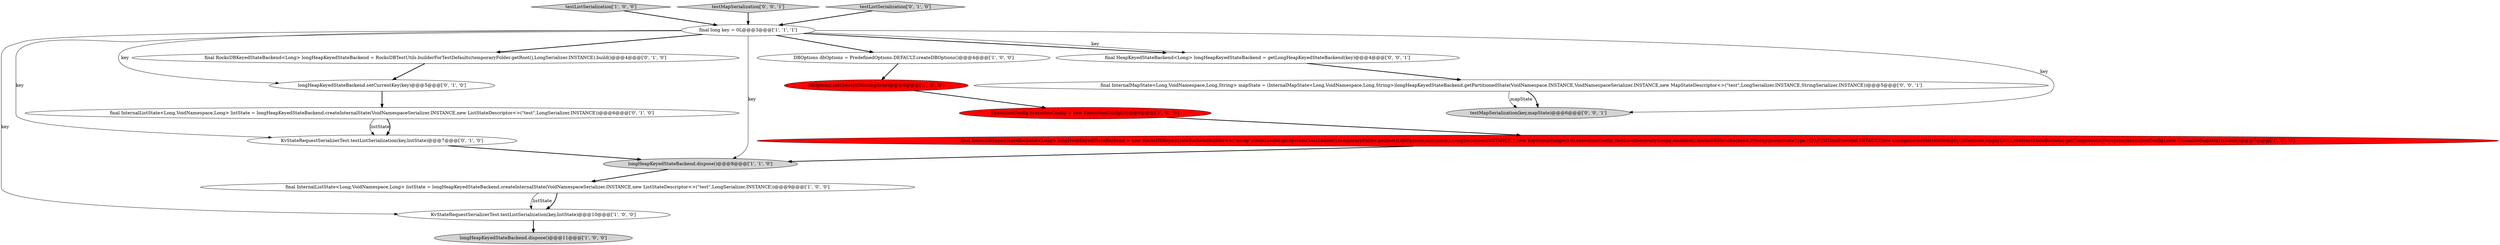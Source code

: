 digraph {
4 [style = filled, label = "KvStateRequestSerializerTest.testListSerialization(key,listState)@@@10@@@['1', '0', '0']", fillcolor = white, shape = ellipse image = "AAA0AAABBB1BBB"];
5 [style = filled, label = "testListSerialization['1', '0', '0']", fillcolor = lightgray, shape = diamond image = "AAA0AAABBB1BBB"];
14 [style = filled, label = "final InternalListState<Long,VoidNamespace,Long> listState = longHeapKeyedStateBackend.createInternalState(VoidNamespaceSerializer.INSTANCE,new ListStateDescriptor<>(\"test\",LongSerializer.INSTANCE))@@@6@@@['0', '1', '0']", fillcolor = white, shape = ellipse image = "AAA0AAABBB2BBB"];
12 [style = filled, label = "longHeapKeyedStateBackend.setCurrentKey(key)@@@5@@@['0', '1', '0']", fillcolor = white, shape = ellipse image = "AAA0AAABBB2BBB"];
9 [style = filled, label = "DBOptions dbOptions = PredefinedOptions.DEFAULT.createDBOptions()@@@4@@@['1', '0', '0']", fillcolor = white, shape = ellipse image = "AAA0AAABBB1BBB"];
18 [style = filled, label = "testMapSerialization['0', '0', '1']", fillcolor = lightgray, shape = diamond image = "AAA0AAABBB3BBB"];
1 [style = filled, label = "dbOptions.setCreateIfMissing(true)@@@5@@@['1', '0', '0']", fillcolor = red, shape = ellipse image = "AAA1AAABBB1BBB"];
15 [style = filled, label = "testMapSerialization(key,mapState)@@@6@@@['0', '0', '1']", fillcolor = lightgray, shape = ellipse image = "AAA0AAABBB3BBB"];
2 [style = filled, label = "final InternalListState<Long,VoidNamespace,Long> listState = longHeapKeyedStateBackend.createInternalState(VoidNamespaceSerializer.INSTANCE,new ListStateDescriptor<>(\"test\",LongSerializer.INSTANCE))@@@9@@@['1', '0', '0']", fillcolor = white, shape = ellipse image = "AAA0AAABBB1BBB"];
16 [style = filled, label = "final InternalMapState<Long,VoidNamespace,Long,String> mapState = (InternalMapState<Long,VoidNamespace,Long,String>)longHeapKeyedStateBackend.getPartitionedState(VoidNamespace.INSTANCE,VoidNamespaceSerializer.INSTANCE,new MapStateDescriptor<>(\"test\",LongSerializer.INSTANCE,StringSerializer.INSTANCE))@@@5@@@['0', '0', '1']", fillcolor = white, shape = ellipse image = "AAA0AAABBB3BBB"];
11 [style = filled, label = "KvStateRequestSerializerTest.testListSerialization(key,listState)@@@7@@@['0', '1', '0']", fillcolor = white, shape = ellipse image = "AAA0AAABBB2BBB"];
13 [style = filled, label = "final RocksDBKeyedStateBackend<Long> longHeapKeyedStateBackend = RocksDBTestUtils.builderForTestDefaults(temporaryFolder.getRoot(),LongSerializer.INSTANCE).build()@@@4@@@['0', '1', '0']", fillcolor = white, shape = ellipse image = "AAA0AAABBB2BBB"];
3 [style = filled, label = "final long key = 0L@@@3@@@['1', '1', '1']", fillcolor = white, shape = ellipse image = "AAA0AAABBB1BBB"];
6 [style = filled, label = "final RocksDBKeyedStateBackend<Long> longHeapKeyedStateBackend = new RocksDBKeyedStateBackendBuilder<>(\"no-op\",ClassLoader.getSystemClassLoader(),temporaryFolder.getRoot(),dbOptions,null,mock(),LongSerializer.INSTANCE,1,new KeyGroupRange(0,0),executionConfig,TestLocalRecoveryConfig.disabled(),RocksDBStateBackend.PriorityQueueStateType.HEAP,TtlTimeProvider.DEFAULT,new UnregisteredMetricsGroup(),Collections.emptyList(),AbstractStateBackend.getCompressionDecorator(executionConfig),new CloseableRegistry()).build()@@@7@@@['1', '0', '0']", fillcolor = red, shape = ellipse image = "AAA1AAABBB1BBB"];
10 [style = filled, label = "testListSerialization['0', '1', '0']", fillcolor = lightgray, shape = diamond image = "AAA0AAABBB2BBB"];
8 [style = filled, label = "ExecutionConfig executionConfig = new ExecutionConfig()@@@6@@@['1', '0', '0']", fillcolor = red, shape = ellipse image = "AAA1AAABBB1BBB"];
0 [style = filled, label = "longHeapKeyedStateBackend.dispose()@@@8@@@['1', '1', '0']", fillcolor = lightgray, shape = ellipse image = "AAA0AAABBB1BBB"];
17 [style = filled, label = "final HeapKeyedStateBackend<Long> longHeapKeyedStateBackend = getLongHeapKeyedStateBackend(key)@@@4@@@['0', '0', '1']", fillcolor = white, shape = ellipse image = "AAA0AAABBB3BBB"];
7 [style = filled, label = "longHeapKeyedStateBackend.dispose()@@@11@@@['1', '0', '0']", fillcolor = lightgray, shape = ellipse image = "AAA0AAABBB1BBB"];
5->3 [style = bold, label=""];
16->15 [style = bold, label=""];
18->3 [style = bold, label=""];
14->11 [style = solid, label="listState"];
1->8 [style = bold, label=""];
0->2 [style = bold, label=""];
10->3 [style = bold, label=""];
8->6 [style = bold, label=""];
6->0 [style = bold, label=""];
2->4 [style = bold, label=""];
3->4 [style = solid, label="key"];
4->7 [style = bold, label=""];
16->15 [style = solid, label="mapState"];
3->9 [style = bold, label=""];
2->4 [style = solid, label="listState"];
11->0 [style = bold, label=""];
13->12 [style = bold, label=""];
3->0 [style = solid, label="key"];
12->14 [style = bold, label=""];
3->13 [style = bold, label=""];
3->17 [style = bold, label=""];
3->11 [style = solid, label="key"];
3->17 [style = solid, label="key"];
9->1 [style = bold, label=""];
14->11 [style = bold, label=""];
3->12 [style = solid, label="key"];
17->16 [style = bold, label=""];
3->15 [style = solid, label="key"];
}
